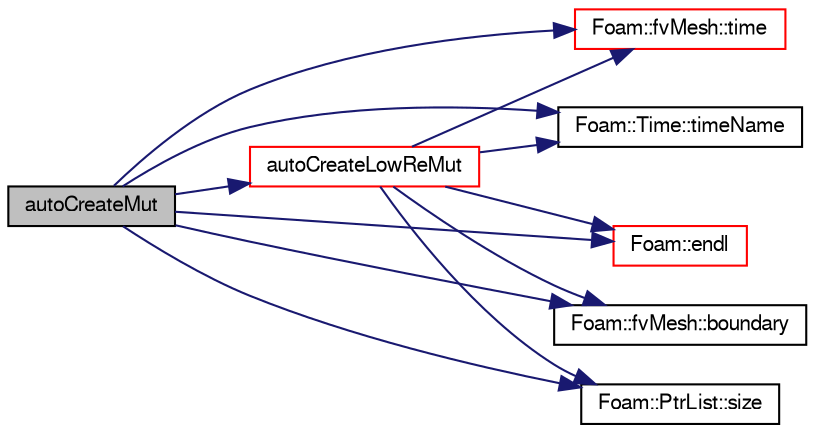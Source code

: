 digraph "autoCreateMut"
{
  bgcolor="transparent";
  edge [fontname="FreeSans",fontsize="10",labelfontname="FreeSans",labelfontsize="10"];
  node [fontname="FreeSans",fontsize="10",shape=record];
  rankdir="LR";
  Node74 [label="autoCreateMut",height=0.2,width=0.4,color="black", fillcolor="grey75", style="filled", fontcolor="black"];
  Node74 -> Node75 [color="midnightblue",fontsize="10",style="solid",fontname="FreeSans"];
  Node75 [label="autoCreateLowReMut",height=0.2,width=0.4,color="red",URL="$a21173.html#afb6e27f2ab423c45cc88aa22aadb6df4",tooltip="mut for Low-Reynolds number models "];
  Node75 -> Node76 [color="midnightblue",fontsize="10",style="solid",fontname="FreeSans"];
  Node76 [label="Foam::fvMesh::time",height=0.2,width=0.4,color="red",URL="$a22766.html#a0d94096809fe3376b29a2a29ca11bb18",tooltip="Return the top-level database. "];
  Node75 -> Node78 [color="midnightblue",fontsize="10",style="solid",fontname="FreeSans"];
  Node78 [label="Foam::Time::timeName",height=0.2,width=0.4,color="black",URL="$a26350.html#ad9d86fef6eca18797c786726cf925179",tooltip="Return time name of given scalar time. "];
  Node75 -> Node79 [color="midnightblue",fontsize="10",style="solid",fontname="FreeSans"];
  Node79 [label="Foam::endl",height=0.2,width=0.4,color="red",URL="$a21124.html#a2db8fe02a0d3909e9351bb4275b23ce4",tooltip="Add newline and flush stream. "];
  Node75 -> Node81 [color="midnightblue",fontsize="10",style="solid",fontname="FreeSans"];
  Node81 [label="Foam::fvMesh::boundary",height=0.2,width=0.4,color="black",URL="$a22766.html#a1fc8b179063cf5d6805da64ff1975126",tooltip="Return reference to boundary mesh. "];
  Node75 -> Node82 [color="midnightblue",fontsize="10",style="solid",fontname="FreeSans"];
  Node82 [label="Foam::PtrList::size",height=0.2,width=0.4,color="black",URL="$a25914.html#a47b3bf30da1eb3ab8076b5fbe00e0494",tooltip="Return the number of elements in the PtrList. "];
  Node74 -> Node81 [color="midnightblue",fontsize="10",style="solid",fontname="FreeSans"];
  Node74 -> Node79 [color="midnightblue",fontsize="10",style="solid",fontname="FreeSans"];
  Node74 -> Node82 [color="midnightblue",fontsize="10",style="solid",fontname="FreeSans"];
  Node74 -> Node76 [color="midnightblue",fontsize="10",style="solid",fontname="FreeSans"];
  Node74 -> Node78 [color="midnightblue",fontsize="10",style="solid",fontname="FreeSans"];
}

